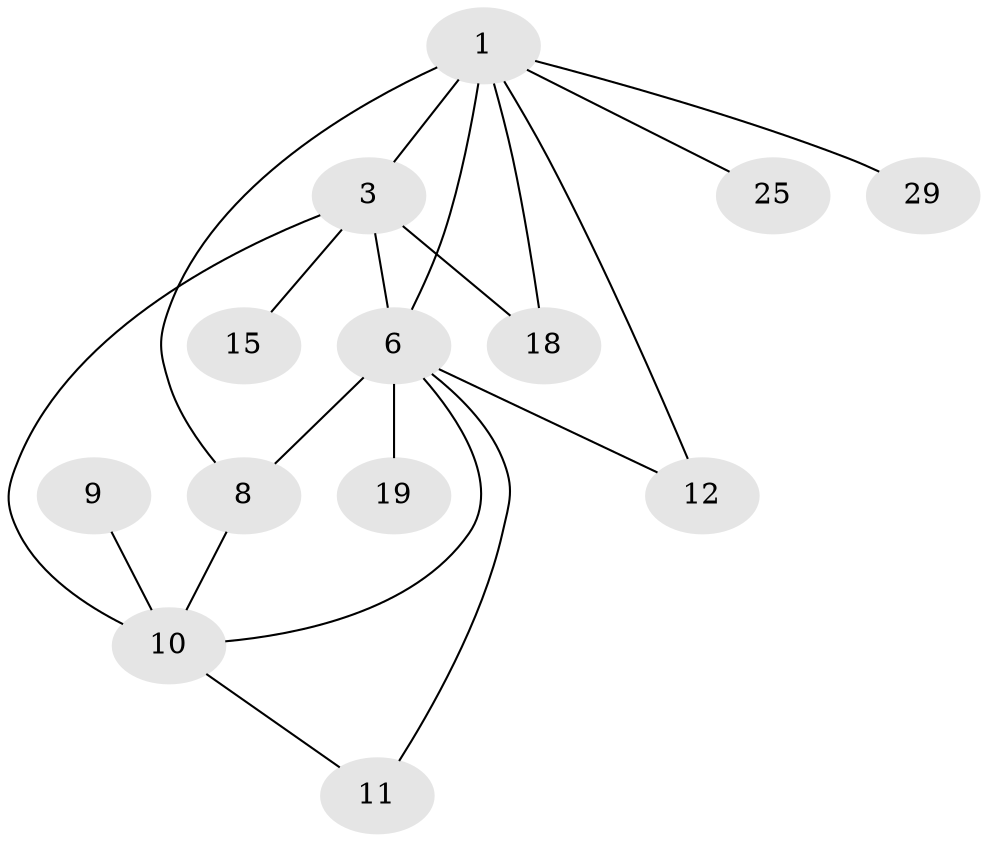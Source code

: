 // original degree distribution, {3: 0.19148936170212766, 0: 0.13829787234042554, 4: 0.07446808510638298, 2: 0.2553191489361702, 1: 0.2978723404255319, 6: 0.02127659574468085, 5: 0.02127659574468085}
// Generated by graph-tools (version 1.1) at 2025/48/03/04/25 22:48:12]
// undirected, 13 vertices, 19 edges
graph export_dot {
  node [color=gray90,style=filled];
  1;
  3;
  6;
  8;
  9;
  10;
  11;
  12;
  15;
  18;
  19;
  25;
  29;
  1 -- 3 [weight=3.0];
  1 -- 6 [weight=1.0];
  1 -- 8 [weight=1.0];
  1 -- 12 [weight=1.0];
  1 -- 18 [weight=1.0];
  1 -- 25 [weight=1.0];
  1 -- 29 [weight=1.0];
  3 -- 6 [weight=2.0];
  3 -- 10 [weight=2.0];
  3 -- 15 [weight=1.0];
  3 -- 18 [weight=1.0];
  6 -- 8 [weight=1.0];
  6 -- 10 [weight=1.0];
  6 -- 11 [weight=1.0];
  6 -- 12 [weight=1.0];
  6 -- 19 [weight=1.0];
  8 -- 10 [weight=1.0];
  9 -- 10 [weight=1.0];
  10 -- 11 [weight=1.0];
}
